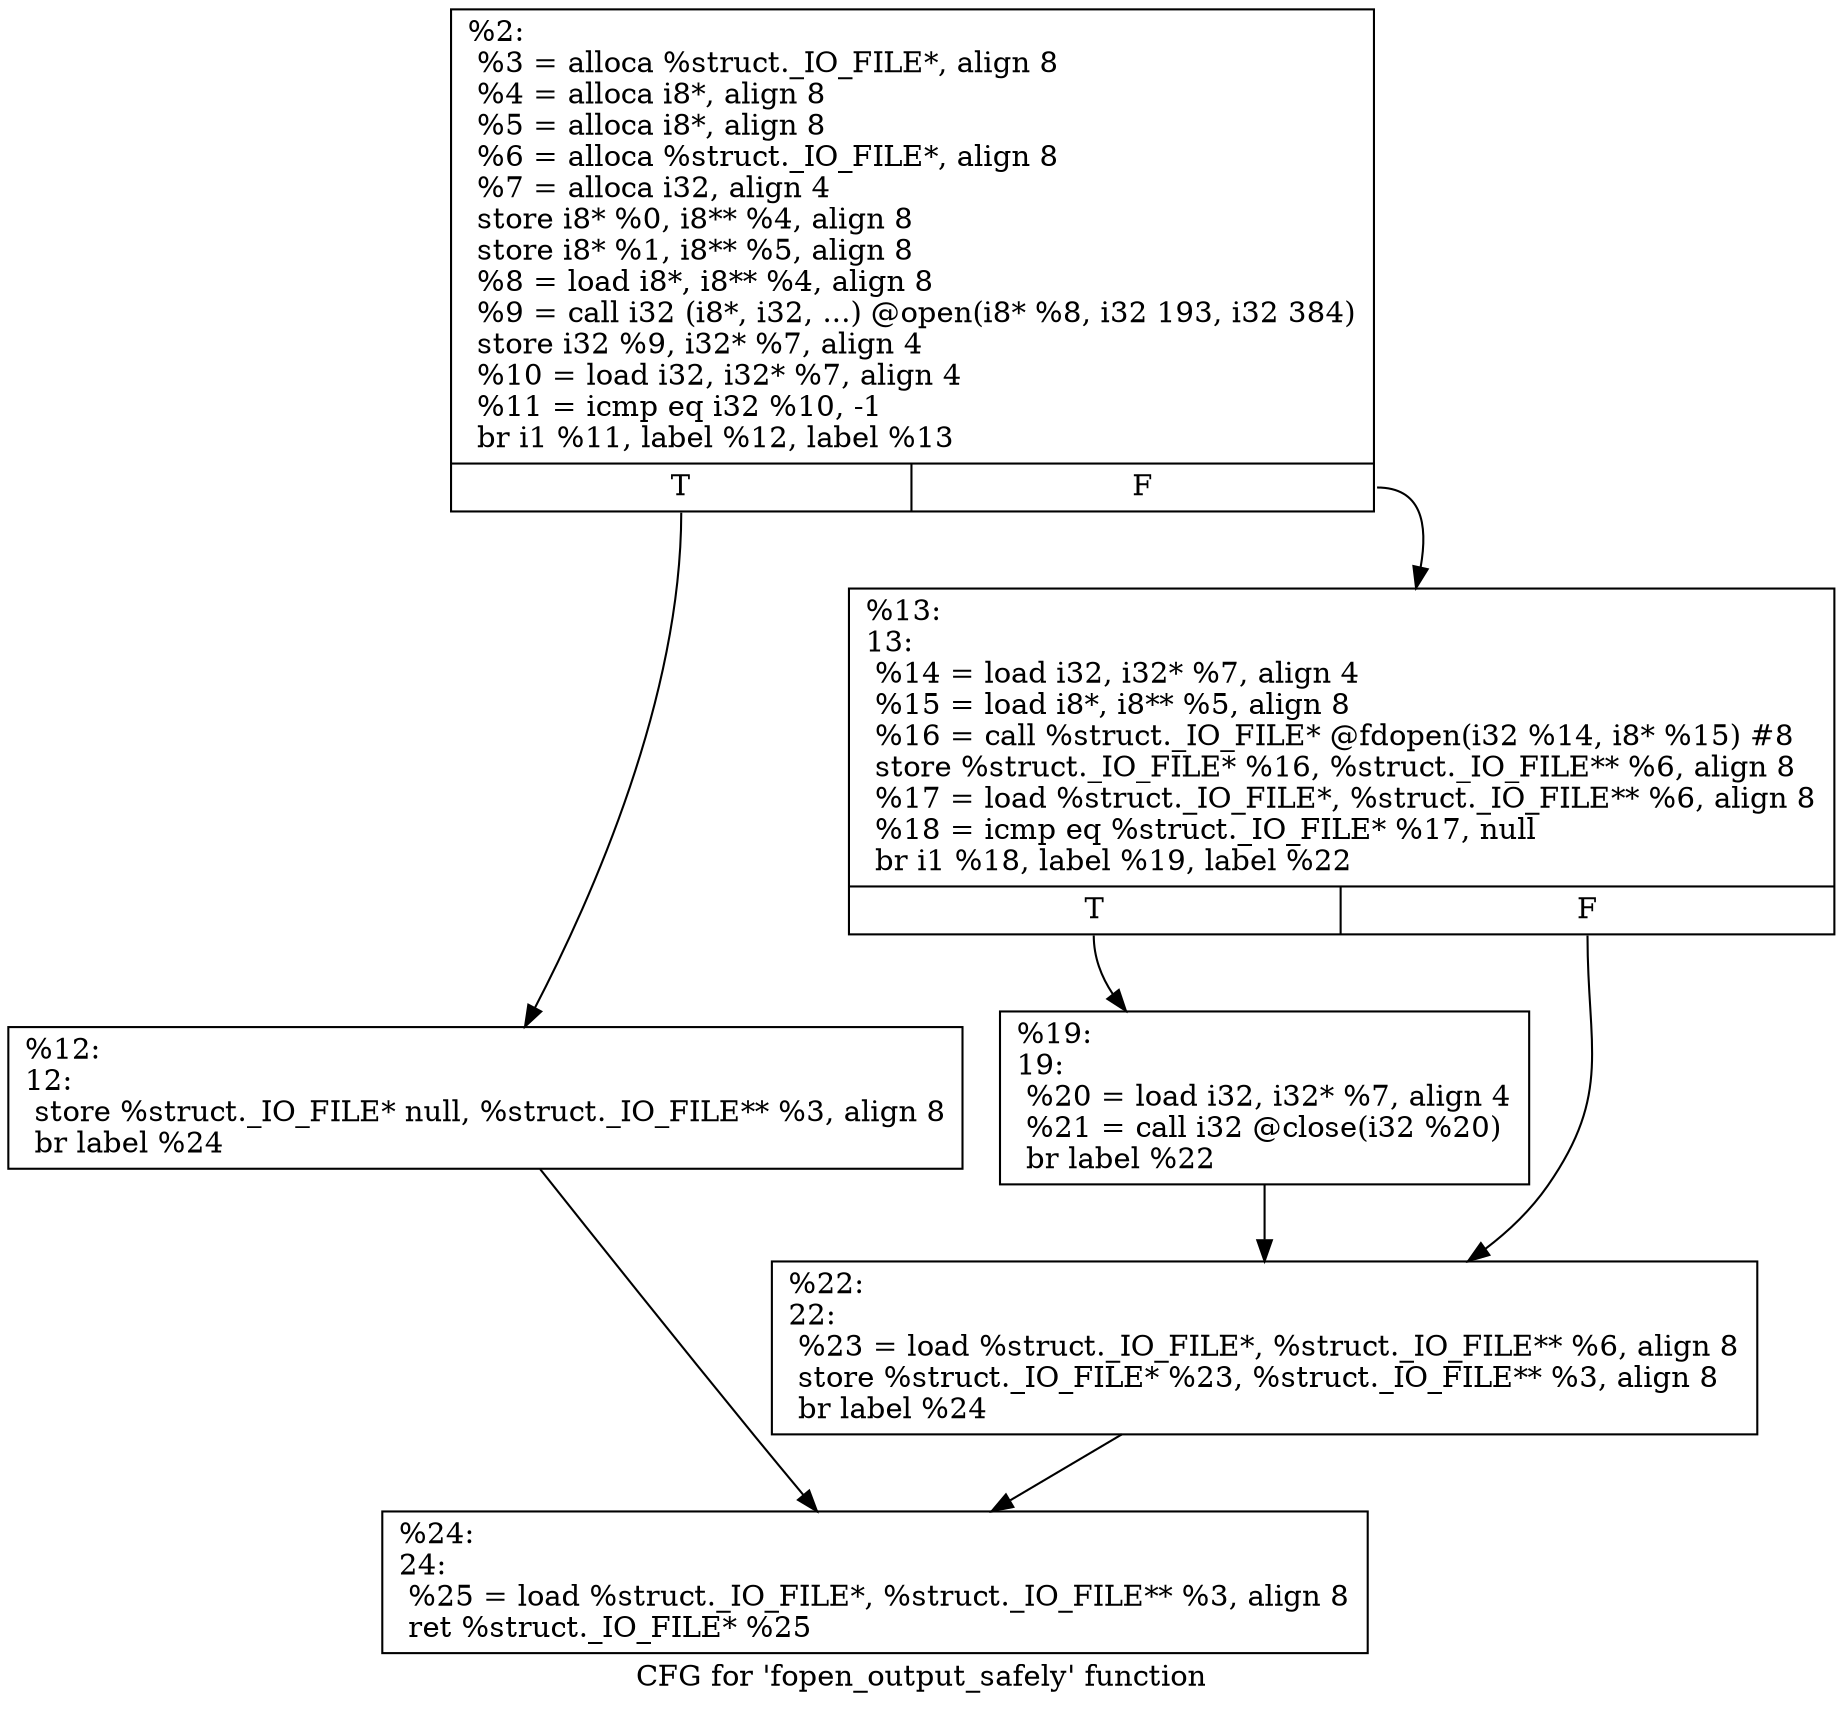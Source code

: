 digraph "CFG for 'fopen_output_safely' function" {
	label="CFG for 'fopen_output_safely' function";

	Node0xcb6ed0 [shape=record,label="{%2:\l  %3 = alloca %struct._IO_FILE*, align 8\l  %4 = alloca i8*, align 8\l  %5 = alloca i8*, align 8\l  %6 = alloca %struct._IO_FILE*, align 8\l  %7 = alloca i32, align 4\l  store i8* %0, i8** %4, align 8\l  store i8* %1, i8** %5, align 8\l  %8 = load i8*, i8** %4, align 8\l  %9 = call i32 (i8*, i32, ...) @open(i8* %8, i32 193, i32 384)\l  store i32 %9, i32* %7, align 4\l  %10 = load i32, i32* %7, align 4\l  %11 = icmp eq i32 %10, -1\l  br i1 %11, label %12, label %13\l|{<s0>T|<s1>F}}"];
	Node0xcb6ed0:s0 -> Node0xcb7630;
	Node0xcb6ed0:s1 -> Node0xcb7680;
	Node0xcb7630 [shape=record,label="{%12:\l12:                                               \l  store %struct._IO_FILE* null, %struct._IO_FILE** %3, align 8\l  br label %24\l}"];
	Node0xcb7630 -> Node0xcb77e0;
	Node0xcb7680 [shape=record,label="{%13:\l13:                                               \l  %14 = load i32, i32* %7, align 4\l  %15 = load i8*, i8** %5, align 8\l  %16 = call %struct._IO_FILE* @fdopen(i32 %14, i8* %15) #8\l  store %struct._IO_FILE* %16, %struct._IO_FILE** %6, align 8\l  %17 = load %struct._IO_FILE*, %struct._IO_FILE** %6, align 8\l  %18 = icmp eq %struct._IO_FILE* %17, null\l  br i1 %18, label %19, label %22\l|{<s0>T|<s1>F}}"];
	Node0xcb7680:s0 -> Node0xcb7bd0;
	Node0xcb7680:s1 -> Node0xcb7c20;
	Node0xcb7bd0 [shape=record,label="{%19:\l19:                                               \l  %20 = load i32, i32* %7, align 4\l  %21 = call i32 @close(i32 %20)\l  br label %22\l}"];
	Node0xcb7bd0 -> Node0xcb7c20;
	Node0xcb7c20 [shape=record,label="{%22:\l22:                                               \l  %23 = load %struct._IO_FILE*, %struct._IO_FILE** %6, align 8\l  store %struct._IO_FILE* %23, %struct._IO_FILE** %3, align 8\l  br label %24\l}"];
	Node0xcb7c20 -> Node0xcb77e0;
	Node0xcb77e0 [shape=record,label="{%24:\l24:                                               \l  %25 = load %struct._IO_FILE*, %struct._IO_FILE** %3, align 8\l  ret %struct._IO_FILE* %25\l}"];
}
